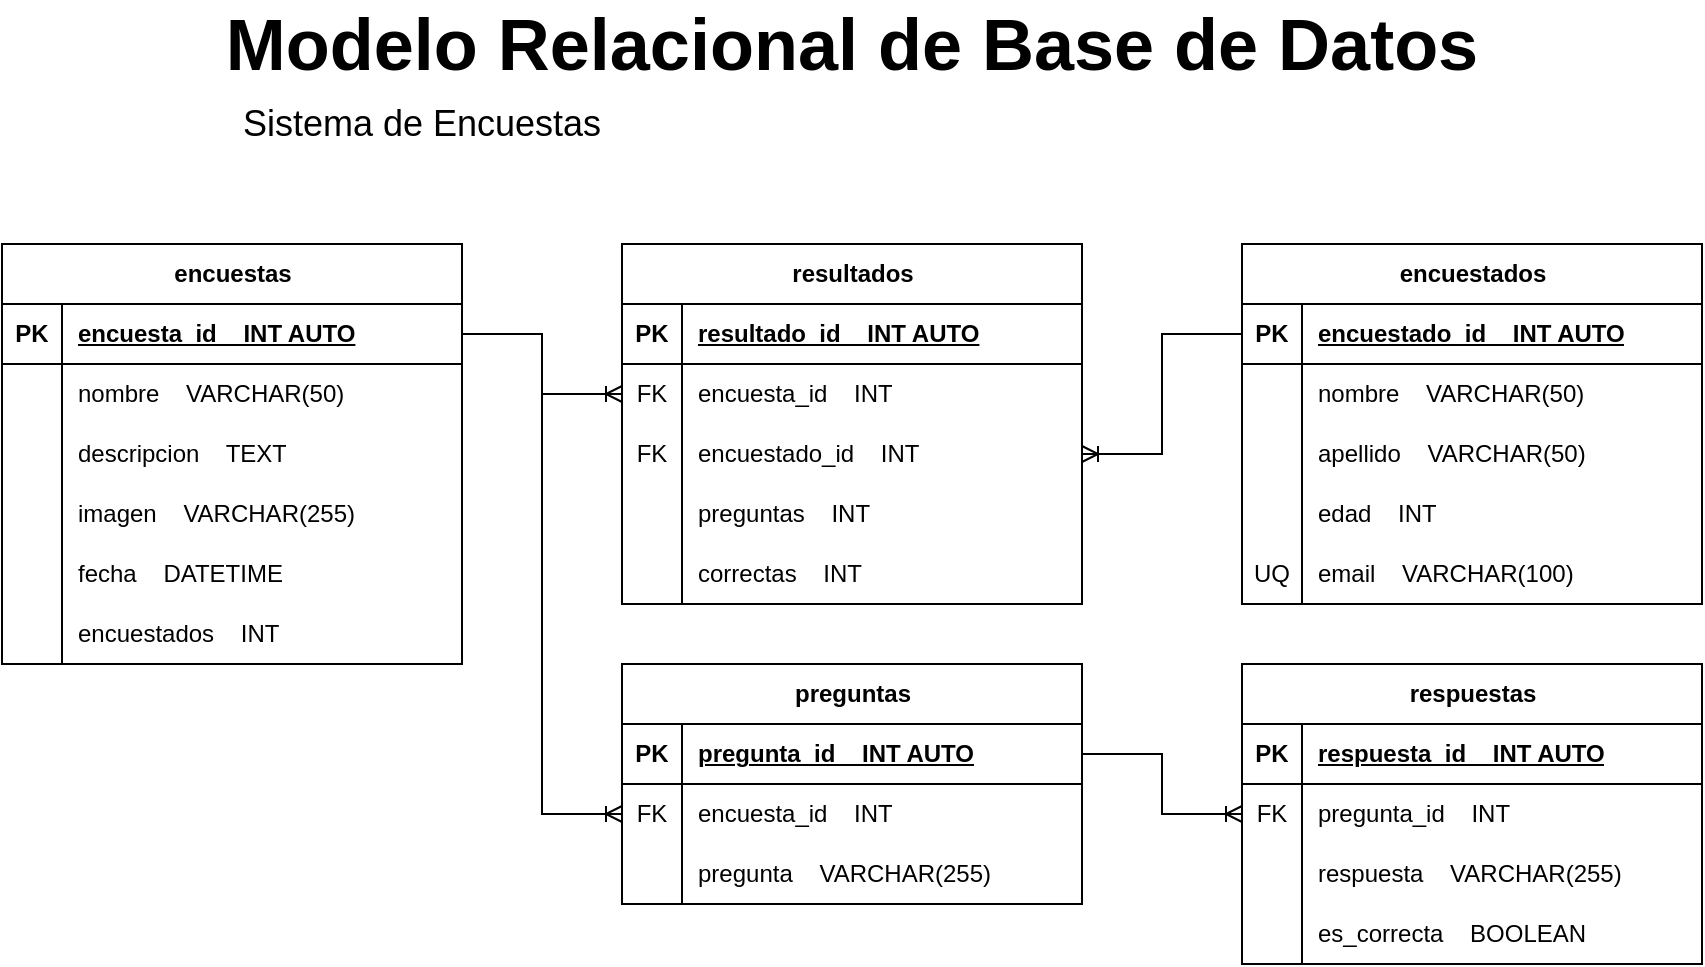 <mxfile version="21.6.5" type="google">
  <diagram name="Page-1" id="yWBU7LOI46WfZEremT6t">
    <mxGraphModel grid="1" page="1" gridSize="10" guides="1" tooltips="1" connect="1" arrows="1" fold="1" pageScale="1" pageWidth="1100" pageHeight="850" math="0" shadow="0">
      <root>
        <mxCell id="0" />
        <mxCell id="1" parent="0" />
        <mxCell id="Gr3pEJyeMtxAGNzOTyBs-1" value="&lt;font style=&quot;font-size: 36px;&quot;&gt;&lt;b&gt;Modelo Relacional de Base de Datos&lt;/b&gt;&lt;/font&gt;" style="text;html=1;strokeColor=none;fillColor=none;align=center;verticalAlign=middle;whiteSpace=wrap;rounded=0;" vertex="1" parent="1">
          <mxGeometry x="235" y="130" width="630" height="30" as="geometry" />
        </mxCell>
        <mxCell id="Gr3pEJyeMtxAGNzOTyBs-2" value="&lt;font style=&quot;font-size: 18px;&quot;&gt;Sistema de Encuestas&lt;/font&gt;" style="text;html=1;strokeColor=none;fillColor=none;align=center;verticalAlign=middle;whiteSpace=wrap;rounded=0;" vertex="1" parent="1">
          <mxGeometry x="235" y="170" width="200" height="30" as="geometry" />
        </mxCell>
        <mxCell id="Gr3pEJyeMtxAGNzOTyBs-3" value="encuestas" style="shape=table;startSize=30;container=1;collapsible=1;childLayout=tableLayout;fixedRows=1;rowLines=0;fontStyle=1;align=center;resizeLast=1;html=1;" vertex="1" parent="1">
          <mxGeometry x="125" y="245" width="230" height="210" as="geometry" />
        </mxCell>
        <mxCell id="Gr3pEJyeMtxAGNzOTyBs-4" value="" style="shape=tableRow;horizontal=0;startSize=0;swimlaneHead=0;swimlaneBody=0;fillColor=none;collapsible=0;dropTarget=0;points=[[0,0.5],[1,0.5]];portConstraint=eastwest;top=0;left=0;right=0;bottom=1;" vertex="1" parent="Gr3pEJyeMtxAGNzOTyBs-3">
          <mxGeometry y="30" width="230" height="30" as="geometry" />
        </mxCell>
        <mxCell id="Gr3pEJyeMtxAGNzOTyBs-5" value="PK" style="shape=partialRectangle;connectable=0;fillColor=none;top=0;left=0;bottom=0;right=0;fontStyle=1;overflow=hidden;whiteSpace=wrap;html=1;" vertex="1" parent="Gr3pEJyeMtxAGNzOTyBs-4">
          <mxGeometry width="30" height="30" as="geometry">
            <mxRectangle width="30" height="30" as="alternateBounds" />
          </mxGeometry>
        </mxCell>
        <mxCell id="Gr3pEJyeMtxAGNzOTyBs-6" value="encuesta_id&amp;nbsp; &amp;nbsp; INT AUTO" style="shape=partialRectangle;connectable=0;fillColor=none;top=0;left=0;bottom=0;right=0;align=left;spacingLeft=6;fontStyle=5;overflow=hidden;whiteSpace=wrap;html=1;" vertex="1" parent="Gr3pEJyeMtxAGNzOTyBs-4">
          <mxGeometry x="30" width="200" height="30" as="geometry">
            <mxRectangle width="200" height="30" as="alternateBounds" />
          </mxGeometry>
        </mxCell>
        <mxCell id="Gr3pEJyeMtxAGNzOTyBs-7" value="" style="shape=tableRow;horizontal=0;startSize=0;swimlaneHead=0;swimlaneBody=0;fillColor=none;collapsible=0;dropTarget=0;points=[[0,0.5],[1,0.5]];portConstraint=eastwest;top=0;left=0;right=0;bottom=0;" vertex="1" parent="Gr3pEJyeMtxAGNzOTyBs-3">
          <mxGeometry y="60" width="230" height="30" as="geometry" />
        </mxCell>
        <mxCell id="Gr3pEJyeMtxAGNzOTyBs-8" value="" style="shape=partialRectangle;connectable=0;fillColor=none;top=0;left=0;bottom=0;right=0;editable=1;overflow=hidden;whiteSpace=wrap;html=1;" vertex="1" parent="Gr3pEJyeMtxAGNzOTyBs-7">
          <mxGeometry width="30" height="30" as="geometry">
            <mxRectangle width="30" height="30" as="alternateBounds" />
          </mxGeometry>
        </mxCell>
        <mxCell id="Gr3pEJyeMtxAGNzOTyBs-9" value="nombre&amp;nbsp; &amp;nbsp; VARCHAR(50)" style="shape=partialRectangle;connectable=0;fillColor=none;top=0;left=0;bottom=0;right=0;align=left;spacingLeft=6;overflow=hidden;whiteSpace=wrap;html=1;" vertex="1" parent="Gr3pEJyeMtxAGNzOTyBs-7">
          <mxGeometry x="30" width="200" height="30" as="geometry">
            <mxRectangle width="200" height="30" as="alternateBounds" />
          </mxGeometry>
        </mxCell>
        <mxCell id="Gr3pEJyeMtxAGNzOTyBs-10" value="" style="shape=tableRow;horizontal=0;startSize=0;swimlaneHead=0;swimlaneBody=0;fillColor=none;collapsible=0;dropTarget=0;points=[[0,0.5],[1,0.5]];portConstraint=eastwest;top=0;left=0;right=0;bottom=0;" vertex="1" parent="Gr3pEJyeMtxAGNzOTyBs-3">
          <mxGeometry y="90" width="230" height="30" as="geometry" />
        </mxCell>
        <mxCell id="Gr3pEJyeMtxAGNzOTyBs-11" value="" style="shape=partialRectangle;connectable=0;fillColor=none;top=0;left=0;bottom=0;right=0;editable=1;overflow=hidden;whiteSpace=wrap;html=1;" vertex="1" parent="Gr3pEJyeMtxAGNzOTyBs-10">
          <mxGeometry width="30" height="30" as="geometry">
            <mxRectangle width="30" height="30" as="alternateBounds" />
          </mxGeometry>
        </mxCell>
        <mxCell id="Gr3pEJyeMtxAGNzOTyBs-12" value="descripcion&amp;nbsp; &amp;nbsp; TEXT" style="shape=partialRectangle;connectable=0;fillColor=none;top=0;left=0;bottom=0;right=0;align=left;spacingLeft=6;overflow=hidden;whiteSpace=wrap;html=1;" vertex="1" parent="Gr3pEJyeMtxAGNzOTyBs-10">
          <mxGeometry x="30" width="200" height="30" as="geometry">
            <mxRectangle width="200" height="30" as="alternateBounds" />
          </mxGeometry>
        </mxCell>
        <mxCell id="Gr3pEJyeMtxAGNzOTyBs-13" value="" style="shape=tableRow;horizontal=0;startSize=0;swimlaneHead=0;swimlaneBody=0;fillColor=none;collapsible=0;dropTarget=0;points=[[0,0.5],[1,0.5]];portConstraint=eastwest;top=0;left=0;right=0;bottom=0;" vertex="1" parent="Gr3pEJyeMtxAGNzOTyBs-3">
          <mxGeometry y="120" width="230" height="30" as="geometry" />
        </mxCell>
        <mxCell id="Gr3pEJyeMtxAGNzOTyBs-14" value="" style="shape=partialRectangle;connectable=0;fillColor=none;top=0;left=0;bottom=0;right=0;editable=1;overflow=hidden;whiteSpace=wrap;html=1;" vertex="1" parent="Gr3pEJyeMtxAGNzOTyBs-13">
          <mxGeometry width="30" height="30" as="geometry">
            <mxRectangle width="30" height="30" as="alternateBounds" />
          </mxGeometry>
        </mxCell>
        <mxCell id="Gr3pEJyeMtxAGNzOTyBs-15" value="imagen&amp;nbsp; &amp;nbsp; VARCHAR(255)" style="shape=partialRectangle;connectable=0;fillColor=none;top=0;left=0;bottom=0;right=0;align=left;spacingLeft=6;overflow=hidden;whiteSpace=wrap;html=1;" vertex="1" parent="Gr3pEJyeMtxAGNzOTyBs-13">
          <mxGeometry x="30" width="200" height="30" as="geometry">
            <mxRectangle width="200" height="30" as="alternateBounds" />
          </mxGeometry>
        </mxCell>
        <mxCell id="Gr3pEJyeMtxAGNzOTyBs-16" value="" style="shape=tableRow;horizontal=0;startSize=0;swimlaneHead=0;swimlaneBody=0;fillColor=none;collapsible=0;dropTarget=0;points=[[0,0.5],[1,0.5]];portConstraint=eastwest;top=0;left=0;right=0;bottom=0;" vertex="1" parent="Gr3pEJyeMtxAGNzOTyBs-3">
          <mxGeometry y="150" width="230" height="30" as="geometry" />
        </mxCell>
        <mxCell id="Gr3pEJyeMtxAGNzOTyBs-17" value="" style="shape=partialRectangle;connectable=0;fillColor=none;top=0;left=0;bottom=0;right=0;editable=1;overflow=hidden;whiteSpace=wrap;html=1;" vertex="1" parent="Gr3pEJyeMtxAGNzOTyBs-16">
          <mxGeometry width="30" height="30" as="geometry">
            <mxRectangle width="30" height="30" as="alternateBounds" />
          </mxGeometry>
        </mxCell>
        <mxCell id="Gr3pEJyeMtxAGNzOTyBs-18" value="fecha&amp;nbsp; &amp;nbsp; DATETIME" style="shape=partialRectangle;connectable=0;fillColor=none;top=0;left=0;bottom=0;right=0;align=left;spacingLeft=6;overflow=hidden;whiteSpace=wrap;html=1;" vertex="1" parent="Gr3pEJyeMtxAGNzOTyBs-16">
          <mxGeometry x="30" width="200" height="30" as="geometry">
            <mxRectangle width="200" height="30" as="alternateBounds" />
          </mxGeometry>
        </mxCell>
        <mxCell id="Gr3pEJyeMtxAGNzOTyBs-19" value="" style="shape=tableRow;horizontal=0;startSize=0;swimlaneHead=0;swimlaneBody=0;fillColor=none;collapsible=0;dropTarget=0;points=[[0,0.5],[1,0.5]];portConstraint=eastwest;top=0;left=0;right=0;bottom=0;" vertex="1" parent="Gr3pEJyeMtxAGNzOTyBs-3">
          <mxGeometry y="180" width="230" height="30" as="geometry" />
        </mxCell>
        <mxCell id="Gr3pEJyeMtxAGNzOTyBs-20" value="" style="shape=partialRectangle;connectable=0;fillColor=none;top=0;left=0;bottom=0;right=0;editable=1;overflow=hidden;whiteSpace=wrap;html=1;" vertex="1" parent="Gr3pEJyeMtxAGNzOTyBs-19">
          <mxGeometry width="30" height="30" as="geometry">
            <mxRectangle width="30" height="30" as="alternateBounds" />
          </mxGeometry>
        </mxCell>
        <mxCell id="Gr3pEJyeMtxAGNzOTyBs-21" value="encuestados&amp;nbsp; &amp;nbsp; INT" style="shape=partialRectangle;connectable=0;fillColor=none;top=0;left=0;bottom=0;right=0;align=left;spacingLeft=6;overflow=hidden;whiteSpace=wrap;html=1;" vertex="1" parent="Gr3pEJyeMtxAGNzOTyBs-19">
          <mxGeometry x="30" width="200" height="30" as="geometry">
            <mxRectangle width="200" height="30" as="alternateBounds" />
          </mxGeometry>
        </mxCell>
        <mxCell id="Gr3pEJyeMtxAGNzOTyBs-25" value="preguntas" style="shape=table;startSize=30;container=1;collapsible=1;childLayout=tableLayout;fixedRows=1;rowLines=0;fontStyle=1;align=center;resizeLast=1;html=1;" vertex="1" parent="1">
          <mxGeometry x="435" y="455" width="230" height="120" as="geometry" />
        </mxCell>
        <mxCell id="Gr3pEJyeMtxAGNzOTyBs-26" value="" style="shape=tableRow;horizontal=0;startSize=0;swimlaneHead=0;swimlaneBody=0;fillColor=none;collapsible=0;dropTarget=0;points=[[0,0.5],[1,0.5]];portConstraint=eastwest;top=0;left=0;right=0;bottom=1;" vertex="1" parent="Gr3pEJyeMtxAGNzOTyBs-25">
          <mxGeometry y="30" width="230" height="30" as="geometry" />
        </mxCell>
        <mxCell id="Gr3pEJyeMtxAGNzOTyBs-27" value="PK" style="shape=partialRectangle;connectable=0;fillColor=none;top=0;left=0;bottom=0;right=0;fontStyle=1;overflow=hidden;whiteSpace=wrap;html=1;" vertex="1" parent="Gr3pEJyeMtxAGNzOTyBs-26">
          <mxGeometry width="30" height="30" as="geometry">
            <mxRectangle width="30" height="30" as="alternateBounds" />
          </mxGeometry>
        </mxCell>
        <mxCell id="Gr3pEJyeMtxAGNzOTyBs-28" value="pregunta_id&amp;nbsp; &amp;nbsp; INT AUTO" style="shape=partialRectangle;connectable=0;fillColor=none;top=0;left=0;bottom=0;right=0;align=left;spacingLeft=6;fontStyle=5;overflow=hidden;whiteSpace=wrap;html=1;" vertex="1" parent="Gr3pEJyeMtxAGNzOTyBs-26">
          <mxGeometry x="30" width="200" height="30" as="geometry">
            <mxRectangle width="200" height="30" as="alternateBounds" />
          </mxGeometry>
        </mxCell>
        <mxCell id="Gr3pEJyeMtxAGNzOTyBs-29" value="" style="shape=tableRow;horizontal=0;startSize=0;swimlaneHead=0;swimlaneBody=0;fillColor=none;collapsible=0;dropTarget=0;points=[[0,0.5],[1,0.5]];portConstraint=eastwest;top=0;left=0;right=0;bottom=0;" vertex="1" parent="Gr3pEJyeMtxAGNzOTyBs-25">
          <mxGeometry y="60" width="230" height="30" as="geometry" />
        </mxCell>
        <mxCell id="Gr3pEJyeMtxAGNzOTyBs-30" value="FK" style="shape=partialRectangle;connectable=0;fillColor=none;top=0;left=0;bottom=0;right=0;editable=1;overflow=hidden;whiteSpace=wrap;html=1;" vertex="1" parent="Gr3pEJyeMtxAGNzOTyBs-29">
          <mxGeometry width="30" height="30" as="geometry">
            <mxRectangle width="30" height="30" as="alternateBounds" />
          </mxGeometry>
        </mxCell>
        <mxCell id="Gr3pEJyeMtxAGNzOTyBs-31" value="encuesta_id&amp;nbsp; &amp;nbsp; INT" style="shape=partialRectangle;connectable=0;fillColor=none;top=0;left=0;bottom=0;right=0;align=left;spacingLeft=6;overflow=hidden;whiteSpace=wrap;html=1;" vertex="1" parent="Gr3pEJyeMtxAGNzOTyBs-29">
          <mxGeometry x="30" width="200" height="30" as="geometry">
            <mxRectangle width="200" height="30" as="alternateBounds" />
          </mxGeometry>
        </mxCell>
        <mxCell id="Gr3pEJyeMtxAGNzOTyBs-32" value="" style="shape=tableRow;horizontal=0;startSize=0;swimlaneHead=0;swimlaneBody=0;fillColor=none;collapsible=0;dropTarget=0;points=[[0,0.5],[1,0.5]];portConstraint=eastwest;top=0;left=0;right=0;bottom=0;" vertex="1" parent="Gr3pEJyeMtxAGNzOTyBs-25">
          <mxGeometry y="90" width="230" height="30" as="geometry" />
        </mxCell>
        <mxCell id="Gr3pEJyeMtxAGNzOTyBs-33" value="" style="shape=partialRectangle;connectable=0;fillColor=none;top=0;left=0;bottom=0;right=0;editable=1;overflow=hidden;whiteSpace=wrap;html=1;" vertex="1" parent="Gr3pEJyeMtxAGNzOTyBs-32">
          <mxGeometry width="30" height="30" as="geometry">
            <mxRectangle width="30" height="30" as="alternateBounds" />
          </mxGeometry>
        </mxCell>
        <mxCell id="Gr3pEJyeMtxAGNzOTyBs-34" value="pregunta&amp;nbsp; &amp;nbsp; VARCHAR(255)" style="shape=partialRectangle;connectable=0;fillColor=none;top=0;left=0;bottom=0;right=0;align=left;spacingLeft=6;overflow=hidden;whiteSpace=wrap;html=1;" vertex="1" parent="Gr3pEJyeMtxAGNzOTyBs-32">
          <mxGeometry x="30" width="200" height="30" as="geometry">
            <mxRectangle width="200" height="30" as="alternateBounds" />
          </mxGeometry>
        </mxCell>
        <mxCell id="Gr3pEJyeMtxAGNzOTyBs-44" value="respuestas" style="shape=table;startSize=30;container=1;collapsible=1;childLayout=tableLayout;fixedRows=1;rowLines=0;fontStyle=1;align=center;resizeLast=1;html=1;" vertex="1" parent="1">
          <mxGeometry x="745" y="455" width="230" height="150" as="geometry" />
        </mxCell>
        <mxCell id="Gr3pEJyeMtxAGNzOTyBs-45" value="" style="shape=tableRow;horizontal=0;startSize=0;swimlaneHead=0;swimlaneBody=0;fillColor=none;collapsible=0;dropTarget=0;points=[[0,0.5],[1,0.5]];portConstraint=eastwest;top=0;left=0;right=0;bottom=1;" vertex="1" parent="Gr3pEJyeMtxAGNzOTyBs-44">
          <mxGeometry y="30" width="230" height="30" as="geometry" />
        </mxCell>
        <mxCell id="Gr3pEJyeMtxAGNzOTyBs-46" value="PK" style="shape=partialRectangle;connectable=0;fillColor=none;top=0;left=0;bottom=0;right=0;fontStyle=1;overflow=hidden;whiteSpace=wrap;html=1;" vertex="1" parent="Gr3pEJyeMtxAGNzOTyBs-45">
          <mxGeometry width="30" height="30" as="geometry">
            <mxRectangle width="30" height="30" as="alternateBounds" />
          </mxGeometry>
        </mxCell>
        <mxCell id="Gr3pEJyeMtxAGNzOTyBs-47" value="respuesta_id&amp;nbsp; &amp;nbsp; INT AUTO" style="shape=partialRectangle;connectable=0;fillColor=none;top=0;left=0;bottom=0;right=0;align=left;spacingLeft=6;fontStyle=5;overflow=hidden;whiteSpace=wrap;html=1;" vertex="1" parent="Gr3pEJyeMtxAGNzOTyBs-45">
          <mxGeometry x="30" width="200" height="30" as="geometry">
            <mxRectangle width="200" height="30" as="alternateBounds" />
          </mxGeometry>
        </mxCell>
        <mxCell id="Gr3pEJyeMtxAGNzOTyBs-48" value="" style="shape=tableRow;horizontal=0;startSize=0;swimlaneHead=0;swimlaneBody=0;fillColor=none;collapsible=0;dropTarget=0;points=[[0,0.5],[1,0.5]];portConstraint=eastwest;top=0;left=0;right=0;bottom=0;" vertex="1" parent="Gr3pEJyeMtxAGNzOTyBs-44">
          <mxGeometry y="60" width="230" height="30" as="geometry" />
        </mxCell>
        <mxCell id="Gr3pEJyeMtxAGNzOTyBs-49" value="FK" style="shape=partialRectangle;connectable=0;fillColor=none;top=0;left=0;bottom=0;right=0;editable=1;overflow=hidden;whiteSpace=wrap;html=1;" vertex="1" parent="Gr3pEJyeMtxAGNzOTyBs-48">
          <mxGeometry width="30" height="30" as="geometry">
            <mxRectangle width="30" height="30" as="alternateBounds" />
          </mxGeometry>
        </mxCell>
        <mxCell id="Gr3pEJyeMtxAGNzOTyBs-50" value="pregunta_id&amp;nbsp; &amp;nbsp; INT" style="shape=partialRectangle;connectable=0;fillColor=none;top=0;left=0;bottom=0;right=0;align=left;spacingLeft=6;overflow=hidden;whiteSpace=wrap;html=1;" vertex="1" parent="Gr3pEJyeMtxAGNzOTyBs-48">
          <mxGeometry x="30" width="200" height="30" as="geometry">
            <mxRectangle width="200" height="30" as="alternateBounds" />
          </mxGeometry>
        </mxCell>
        <mxCell id="Gr3pEJyeMtxAGNzOTyBs-51" value="" style="shape=tableRow;horizontal=0;startSize=0;swimlaneHead=0;swimlaneBody=0;fillColor=none;collapsible=0;dropTarget=0;points=[[0,0.5],[1,0.5]];portConstraint=eastwest;top=0;left=0;right=0;bottom=0;" vertex="1" parent="Gr3pEJyeMtxAGNzOTyBs-44">
          <mxGeometry y="90" width="230" height="30" as="geometry" />
        </mxCell>
        <mxCell id="Gr3pEJyeMtxAGNzOTyBs-52" value="" style="shape=partialRectangle;connectable=0;fillColor=none;top=0;left=0;bottom=0;right=0;editable=1;overflow=hidden;whiteSpace=wrap;html=1;" vertex="1" parent="Gr3pEJyeMtxAGNzOTyBs-51">
          <mxGeometry width="30" height="30" as="geometry">
            <mxRectangle width="30" height="30" as="alternateBounds" />
          </mxGeometry>
        </mxCell>
        <mxCell id="Gr3pEJyeMtxAGNzOTyBs-53" value="respuesta&amp;nbsp; &amp;nbsp; VARCHAR(255)" style="shape=partialRectangle;connectable=0;fillColor=none;top=0;left=0;bottom=0;right=0;align=left;spacingLeft=6;overflow=hidden;whiteSpace=wrap;html=1;" vertex="1" parent="Gr3pEJyeMtxAGNzOTyBs-51">
          <mxGeometry x="30" width="200" height="30" as="geometry">
            <mxRectangle width="200" height="30" as="alternateBounds" />
          </mxGeometry>
        </mxCell>
        <mxCell id="Gr3pEJyeMtxAGNzOTyBs-86" value="" style="shape=tableRow;horizontal=0;startSize=0;swimlaneHead=0;swimlaneBody=0;fillColor=none;collapsible=0;dropTarget=0;points=[[0,0.5],[1,0.5]];portConstraint=eastwest;top=0;left=0;right=0;bottom=0;" vertex="1" parent="Gr3pEJyeMtxAGNzOTyBs-44">
          <mxGeometry y="120" width="230" height="30" as="geometry" />
        </mxCell>
        <mxCell id="Gr3pEJyeMtxAGNzOTyBs-87" value="" style="shape=partialRectangle;connectable=0;fillColor=none;top=0;left=0;bottom=0;right=0;editable=1;overflow=hidden;whiteSpace=wrap;html=1;" vertex="1" parent="Gr3pEJyeMtxAGNzOTyBs-86">
          <mxGeometry width="30" height="30" as="geometry">
            <mxRectangle width="30" height="30" as="alternateBounds" />
          </mxGeometry>
        </mxCell>
        <mxCell id="Gr3pEJyeMtxAGNzOTyBs-88" value="es_correcta&amp;nbsp; &amp;nbsp; BOOLEAN" style="shape=partialRectangle;connectable=0;fillColor=none;top=0;left=0;bottom=0;right=0;align=left;spacingLeft=6;overflow=hidden;whiteSpace=wrap;html=1;" vertex="1" parent="Gr3pEJyeMtxAGNzOTyBs-86">
          <mxGeometry x="30" width="200" height="30" as="geometry">
            <mxRectangle width="200" height="30" as="alternateBounds" />
          </mxGeometry>
        </mxCell>
        <mxCell id="Gr3pEJyeMtxAGNzOTyBs-54" value="encuestados" style="shape=table;startSize=30;container=1;collapsible=1;childLayout=tableLayout;fixedRows=1;rowLines=0;fontStyle=1;align=center;resizeLast=1;html=1;" vertex="1" parent="1">
          <mxGeometry x="745" y="245" width="230" height="180" as="geometry" />
        </mxCell>
        <mxCell id="Gr3pEJyeMtxAGNzOTyBs-55" value="" style="shape=tableRow;horizontal=0;startSize=0;swimlaneHead=0;swimlaneBody=0;fillColor=none;collapsible=0;dropTarget=0;points=[[0,0.5],[1,0.5]];portConstraint=eastwest;top=0;left=0;right=0;bottom=1;" vertex="1" parent="Gr3pEJyeMtxAGNzOTyBs-54">
          <mxGeometry y="30" width="230" height="30" as="geometry" />
        </mxCell>
        <mxCell id="Gr3pEJyeMtxAGNzOTyBs-56" value="PK" style="shape=partialRectangle;connectable=0;fillColor=none;top=0;left=0;bottom=0;right=0;fontStyle=1;overflow=hidden;whiteSpace=wrap;html=1;" vertex="1" parent="Gr3pEJyeMtxAGNzOTyBs-55">
          <mxGeometry width="30" height="30" as="geometry">
            <mxRectangle width="30" height="30" as="alternateBounds" />
          </mxGeometry>
        </mxCell>
        <mxCell id="Gr3pEJyeMtxAGNzOTyBs-57" value="encuestado_id&amp;nbsp; &amp;nbsp; INT AUTO" style="shape=partialRectangle;connectable=0;fillColor=none;top=0;left=0;bottom=0;right=0;align=left;spacingLeft=6;fontStyle=5;overflow=hidden;whiteSpace=wrap;html=1;" vertex="1" parent="Gr3pEJyeMtxAGNzOTyBs-55">
          <mxGeometry x="30" width="200" height="30" as="geometry">
            <mxRectangle width="200" height="30" as="alternateBounds" />
          </mxGeometry>
        </mxCell>
        <mxCell id="Gr3pEJyeMtxAGNzOTyBs-58" value="" style="shape=tableRow;horizontal=0;startSize=0;swimlaneHead=0;swimlaneBody=0;fillColor=none;collapsible=0;dropTarget=0;points=[[0,0.5],[1,0.5]];portConstraint=eastwest;top=0;left=0;right=0;bottom=0;" vertex="1" parent="Gr3pEJyeMtxAGNzOTyBs-54">
          <mxGeometry y="60" width="230" height="30" as="geometry" />
        </mxCell>
        <mxCell id="Gr3pEJyeMtxAGNzOTyBs-59" value="" style="shape=partialRectangle;connectable=0;fillColor=none;top=0;left=0;bottom=0;right=0;editable=1;overflow=hidden;whiteSpace=wrap;html=1;" vertex="1" parent="Gr3pEJyeMtxAGNzOTyBs-58">
          <mxGeometry width="30" height="30" as="geometry">
            <mxRectangle width="30" height="30" as="alternateBounds" />
          </mxGeometry>
        </mxCell>
        <mxCell id="Gr3pEJyeMtxAGNzOTyBs-60" value="nombre&amp;nbsp; &amp;nbsp; VARCHAR(50)" style="shape=partialRectangle;connectable=0;fillColor=none;top=0;left=0;bottom=0;right=0;align=left;spacingLeft=6;overflow=hidden;whiteSpace=wrap;html=1;" vertex="1" parent="Gr3pEJyeMtxAGNzOTyBs-58">
          <mxGeometry x="30" width="200" height="30" as="geometry">
            <mxRectangle width="200" height="30" as="alternateBounds" />
          </mxGeometry>
        </mxCell>
        <mxCell id="Gr3pEJyeMtxAGNzOTyBs-61" value="" style="shape=tableRow;horizontal=0;startSize=0;swimlaneHead=0;swimlaneBody=0;fillColor=none;collapsible=0;dropTarget=0;points=[[0,0.5],[1,0.5]];portConstraint=eastwest;top=0;left=0;right=0;bottom=0;" vertex="1" parent="Gr3pEJyeMtxAGNzOTyBs-54">
          <mxGeometry y="90" width="230" height="30" as="geometry" />
        </mxCell>
        <mxCell id="Gr3pEJyeMtxAGNzOTyBs-62" value="" style="shape=partialRectangle;connectable=0;fillColor=none;top=0;left=0;bottom=0;right=0;editable=1;overflow=hidden;whiteSpace=wrap;html=1;" vertex="1" parent="Gr3pEJyeMtxAGNzOTyBs-61">
          <mxGeometry width="30" height="30" as="geometry">
            <mxRectangle width="30" height="30" as="alternateBounds" />
          </mxGeometry>
        </mxCell>
        <mxCell id="Gr3pEJyeMtxAGNzOTyBs-63" value="apellido&amp;nbsp; &amp;nbsp; VARCHAR(50)" style="shape=partialRectangle;connectable=0;fillColor=none;top=0;left=0;bottom=0;right=0;align=left;spacingLeft=6;overflow=hidden;whiteSpace=wrap;html=1;" vertex="1" parent="Gr3pEJyeMtxAGNzOTyBs-61">
          <mxGeometry x="30" width="200" height="30" as="geometry">
            <mxRectangle width="200" height="30" as="alternateBounds" />
          </mxGeometry>
        </mxCell>
        <mxCell id="Gr3pEJyeMtxAGNzOTyBs-74" value="" style="shape=tableRow;horizontal=0;startSize=0;swimlaneHead=0;swimlaneBody=0;fillColor=none;collapsible=0;dropTarget=0;points=[[0,0.5],[1,0.5]];portConstraint=eastwest;top=0;left=0;right=0;bottom=0;" vertex="1" parent="Gr3pEJyeMtxAGNzOTyBs-54">
          <mxGeometry y="120" width="230" height="30" as="geometry" />
        </mxCell>
        <mxCell id="Gr3pEJyeMtxAGNzOTyBs-75" value="" style="shape=partialRectangle;connectable=0;fillColor=none;top=0;left=0;bottom=0;right=0;editable=1;overflow=hidden;whiteSpace=wrap;html=1;" vertex="1" parent="Gr3pEJyeMtxAGNzOTyBs-74">
          <mxGeometry width="30" height="30" as="geometry">
            <mxRectangle width="30" height="30" as="alternateBounds" />
          </mxGeometry>
        </mxCell>
        <mxCell id="Gr3pEJyeMtxAGNzOTyBs-76" value="edad&amp;nbsp; &amp;nbsp; INT" style="shape=partialRectangle;connectable=0;fillColor=none;top=0;left=0;bottom=0;right=0;align=left;spacingLeft=6;overflow=hidden;whiteSpace=wrap;html=1;" vertex="1" parent="Gr3pEJyeMtxAGNzOTyBs-74">
          <mxGeometry x="30" width="200" height="30" as="geometry">
            <mxRectangle width="200" height="30" as="alternateBounds" />
          </mxGeometry>
        </mxCell>
        <mxCell id="Gr3pEJyeMtxAGNzOTyBs-77" value="" style="shape=tableRow;horizontal=0;startSize=0;swimlaneHead=0;swimlaneBody=0;fillColor=none;collapsible=0;dropTarget=0;points=[[0,0.5],[1,0.5]];portConstraint=eastwest;top=0;left=0;right=0;bottom=0;" vertex="1" parent="Gr3pEJyeMtxAGNzOTyBs-54">
          <mxGeometry y="150" width="230" height="30" as="geometry" />
        </mxCell>
        <mxCell id="Gr3pEJyeMtxAGNzOTyBs-78" value="UQ" style="shape=partialRectangle;connectable=0;fillColor=none;top=0;left=0;bottom=0;right=0;editable=1;overflow=hidden;whiteSpace=wrap;html=1;" vertex="1" parent="Gr3pEJyeMtxAGNzOTyBs-77">
          <mxGeometry width="30" height="30" as="geometry">
            <mxRectangle width="30" height="30" as="alternateBounds" />
          </mxGeometry>
        </mxCell>
        <mxCell id="Gr3pEJyeMtxAGNzOTyBs-79" value="email&amp;nbsp; &amp;nbsp; VARCHAR(100)" style="shape=partialRectangle;connectable=0;fillColor=none;top=0;left=0;bottom=0;right=0;align=left;spacingLeft=6;overflow=hidden;whiteSpace=wrap;html=1;" vertex="1" parent="Gr3pEJyeMtxAGNzOTyBs-77">
          <mxGeometry x="30" width="200" height="30" as="geometry">
            <mxRectangle width="200" height="30" as="alternateBounds" />
          </mxGeometry>
        </mxCell>
        <mxCell id="Gr3pEJyeMtxAGNzOTyBs-64" value="resultados" style="shape=table;startSize=30;container=1;collapsible=1;childLayout=tableLayout;fixedRows=1;rowLines=0;fontStyle=1;align=center;resizeLast=1;html=1;" vertex="1" parent="1">
          <mxGeometry x="435" y="245" width="230" height="180" as="geometry" />
        </mxCell>
        <mxCell id="Gr3pEJyeMtxAGNzOTyBs-65" value="" style="shape=tableRow;horizontal=0;startSize=0;swimlaneHead=0;swimlaneBody=0;fillColor=none;collapsible=0;dropTarget=0;points=[[0,0.5],[1,0.5]];portConstraint=eastwest;top=0;left=0;right=0;bottom=1;" vertex="1" parent="Gr3pEJyeMtxAGNzOTyBs-64">
          <mxGeometry y="30" width="230" height="30" as="geometry" />
        </mxCell>
        <mxCell id="Gr3pEJyeMtxAGNzOTyBs-66" value="PK" style="shape=partialRectangle;connectable=0;fillColor=none;top=0;left=0;bottom=0;right=0;fontStyle=1;overflow=hidden;whiteSpace=wrap;html=1;" vertex="1" parent="Gr3pEJyeMtxAGNzOTyBs-65">
          <mxGeometry width="30" height="30" as="geometry">
            <mxRectangle width="30" height="30" as="alternateBounds" />
          </mxGeometry>
        </mxCell>
        <mxCell id="Gr3pEJyeMtxAGNzOTyBs-67" value="resultado_id&amp;nbsp; &amp;nbsp; INT AUTO" style="shape=partialRectangle;connectable=0;fillColor=none;top=0;left=0;bottom=0;right=0;align=left;spacingLeft=6;fontStyle=5;overflow=hidden;whiteSpace=wrap;html=1;" vertex="1" parent="Gr3pEJyeMtxAGNzOTyBs-65">
          <mxGeometry x="30" width="200" height="30" as="geometry">
            <mxRectangle width="200" height="30" as="alternateBounds" />
          </mxGeometry>
        </mxCell>
        <mxCell id="Gr3pEJyeMtxAGNzOTyBs-68" value="" style="shape=tableRow;horizontal=0;startSize=0;swimlaneHead=0;swimlaneBody=0;fillColor=none;collapsible=0;dropTarget=0;points=[[0,0.5],[1,0.5]];portConstraint=eastwest;top=0;left=0;right=0;bottom=0;" vertex="1" parent="Gr3pEJyeMtxAGNzOTyBs-64">
          <mxGeometry y="60" width="230" height="30" as="geometry" />
        </mxCell>
        <mxCell id="Gr3pEJyeMtxAGNzOTyBs-69" value="FK" style="shape=partialRectangle;connectable=0;fillColor=none;top=0;left=0;bottom=0;right=0;editable=1;overflow=hidden;whiteSpace=wrap;html=1;" vertex="1" parent="Gr3pEJyeMtxAGNzOTyBs-68">
          <mxGeometry width="30" height="30" as="geometry">
            <mxRectangle width="30" height="30" as="alternateBounds" />
          </mxGeometry>
        </mxCell>
        <mxCell id="Gr3pEJyeMtxAGNzOTyBs-70" value="encuesta_id&amp;nbsp; &amp;nbsp; INT" style="shape=partialRectangle;connectable=0;fillColor=none;top=0;left=0;bottom=0;right=0;align=left;spacingLeft=6;overflow=hidden;whiteSpace=wrap;html=1;" vertex="1" parent="Gr3pEJyeMtxAGNzOTyBs-68">
          <mxGeometry x="30" width="200" height="30" as="geometry">
            <mxRectangle width="200" height="30" as="alternateBounds" />
          </mxGeometry>
        </mxCell>
        <mxCell id="Gr3pEJyeMtxAGNzOTyBs-71" value="" style="shape=tableRow;horizontal=0;startSize=0;swimlaneHead=0;swimlaneBody=0;fillColor=none;collapsible=0;dropTarget=0;points=[[0,0.5],[1,0.5]];portConstraint=eastwest;top=0;left=0;right=0;bottom=0;" vertex="1" parent="Gr3pEJyeMtxAGNzOTyBs-64">
          <mxGeometry y="90" width="230" height="30" as="geometry" />
        </mxCell>
        <mxCell id="Gr3pEJyeMtxAGNzOTyBs-72" value="FK" style="shape=partialRectangle;connectable=0;fillColor=none;top=0;left=0;bottom=0;right=0;editable=1;overflow=hidden;whiteSpace=wrap;html=1;" vertex="1" parent="Gr3pEJyeMtxAGNzOTyBs-71">
          <mxGeometry width="30" height="30" as="geometry">
            <mxRectangle width="30" height="30" as="alternateBounds" />
          </mxGeometry>
        </mxCell>
        <mxCell id="Gr3pEJyeMtxAGNzOTyBs-73" value="encuestado_id&amp;nbsp; &amp;nbsp; INT" style="shape=partialRectangle;connectable=0;fillColor=none;top=0;left=0;bottom=0;right=0;align=left;spacingLeft=6;overflow=hidden;whiteSpace=wrap;html=1;" vertex="1" parent="Gr3pEJyeMtxAGNzOTyBs-71">
          <mxGeometry x="30" width="200" height="30" as="geometry">
            <mxRectangle width="200" height="30" as="alternateBounds" />
          </mxGeometry>
        </mxCell>
        <mxCell id="Gr3pEJyeMtxAGNzOTyBs-80" value="" style="shape=tableRow;horizontal=0;startSize=0;swimlaneHead=0;swimlaneBody=0;fillColor=none;collapsible=0;dropTarget=0;points=[[0,0.5],[1,0.5]];portConstraint=eastwest;top=0;left=0;right=0;bottom=0;" vertex="1" parent="Gr3pEJyeMtxAGNzOTyBs-64">
          <mxGeometry y="120" width="230" height="30" as="geometry" />
        </mxCell>
        <mxCell id="Gr3pEJyeMtxAGNzOTyBs-81" value="" style="shape=partialRectangle;connectable=0;fillColor=none;top=0;left=0;bottom=0;right=0;editable=1;overflow=hidden;whiteSpace=wrap;html=1;" vertex="1" parent="Gr3pEJyeMtxAGNzOTyBs-80">
          <mxGeometry width="30" height="30" as="geometry">
            <mxRectangle width="30" height="30" as="alternateBounds" />
          </mxGeometry>
        </mxCell>
        <mxCell id="Gr3pEJyeMtxAGNzOTyBs-82" value="preguntas&amp;nbsp; &amp;nbsp; INT" style="shape=partialRectangle;connectable=0;fillColor=none;top=0;left=0;bottom=0;right=0;align=left;spacingLeft=6;overflow=hidden;whiteSpace=wrap;html=1;" vertex="1" parent="Gr3pEJyeMtxAGNzOTyBs-80">
          <mxGeometry x="30" width="200" height="30" as="geometry">
            <mxRectangle width="200" height="30" as="alternateBounds" />
          </mxGeometry>
        </mxCell>
        <mxCell id="Gr3pEJyeMtxAGNzOTyBs-83" value="" style="shape=tableRow;horizontal=0;startSize=0;swimlaneHead=0;swimlaneBody=0;fillColor=none;collapsible=0;dropTarget=0;points=[[0,0.5],[1,0.5]];portConstraint=eastwest;top=0;left=0;right=0;bottom=0;" vertex="1" parent="Gr3pEJyeMtxAGNzOTyBs-64">
          <mxGeometry y="150" width="230" height="30" as="geometry" />
        </mxCell>
        <mxCell id="Gr3pEJyeMtxAGNzOTyBs-84" value="" style="shape=partialRectangle;connectable=0;fillColor=none;top=0;left=0;bottom=0;right=0;editable=1;overflow=hidden;whiteSpace=wrap;html=1;" vertex="1" parent="Gr3pEJyeMtxAGNzOTyBs-83">
          <mxGeometry width="30" height="30" as="geometry">
            <mxRectangle width="30" height="30" as="alternateBounds" />
          </mxGeometry>
        </mxCell>
        <mxCell id="Gr3pEJyeMtxAGNzOTyBs-85" value="correctas&amp;nbsp; &amp;nbsp; INT" style="shape=partialRectangle;connectable=0;fillColor=none;top=0;left=0;bottom=0;right=0;align=left;spacingLeft=6;overflow=hidden;whiteSpace=wrap;html=1;" vertex="1" parent="Gr3pEJyeMtxAGNzOTyBs-83">
          <mxGeometry x="30" width="200" height="30" as="geometry">
            <mxRectangle width="200" height="30" as="alternateBounds" />
          </mxGeometry>
        </mxCell>
        <mxCell id="Gr3pEJyeMtxAGNzOTyBs-90" value="" style="edgeStyle=orthogonalEdgeStyle;fontSize=12;html=1;endArrow=ERoneToMany;rounded=0;entryX=0;entryY=0.5;entryDx=0;entryDy=0;exitX=1;exitY=0.5;exitDx=0;exitDy=0;" edge="1" parent="1" source="Gr3pEJyeMtxAGNzOTyBs-4" target="Gr3pEJyeMtxAGNzOTyBs-29">
          <mxGeometry width="100" height="100" relative="1" as="geometry">
            <mxPoint x="105" y="360" as="sourcePoint" />
            <mxPoint x="635" y="425" as="targetPoint" />
          </mxGeometry>
        </mxCell>
        <mxCell id="Gr3pEJyeMtxAGNzOTyBs-91" value="" style="edgeStyle=orthogonalEdgeStyle;fontSize=12;html=1;endArrow=ERoneToMany;rounded=0;exitX=1;exitY=0.5;exitDx=0;exitDy=0;entryX=0;entryY=0.5;entryDx=0;entryDy=0;" edge="1" parent="1" source="Gr3pEJyeMtxAGNzOTyBs-26" target="Gr3pEJyeMtxAGNzOTyBs-48">
          <mxGeometry width="100" height="100" relative="1" as="geometry">
            <mxPoint x="525" y="400" as="sourcePoint" />
            <mxPoint x="625" y="300" as="targetPoint" />
          </mxGeometry>
        </mxCell>
        <mxCell id="Gr3pEJyeMtxAGNzOTyBs-92" value="" style="edgeStyle=orthogonalEdgeStyle;fontSize=12;html=1;endArrow=ERoneToMany;rounded=0;exitX=1;exitY=0.5;exitDx=0;exitDy=0;entryX=0;entryY=0.5;entryDx=0;entryDy=0;" edge="1" parent="1" source="Gr3pEJyeMtxAGNzOTyBs-4" target="Gr3pEJyeMtxAGNzOTyBs-68">
          <mxGeometry width="100" height="100" relative="1" as="geometry">
            <mxPoint x="535" y="525" as="sourcePoint" />
            <mxPoint x="635" y="425" as="targetPoint" />
          </mxGeometry>
        </mxCell>
        <mxCell id="Gr3pEJyeMtxAGNzOTyBs-93" value="" style="edgeStyle=orthogonalEdgeStyle;fontSize=12;html=1;endArrow=ERoneToMany;rounded=0;exitX=0;exitY=0.5;exitDx=0;exitDy=0;entryX=1;entryY=0.5;entryDx=0;entryDy=0;" edge="1" parent="1" source="Gr3pEJyeMtxAGNzOTyBs-55" target="Gr3pEJyeMtxAGNzOTyBs-71">
          <mxGeometry width="100" height="100" relative="1" as="geometry">
            <mxPoint x="535" y="525" as="sourcePoint" />
            <mxPoint x="635" y="425" as="targetPoint" />
          </mxGeometry>
        </mxCell>
      </root>
    </mxGraphModel>
  </diagram>
</mxfile>
